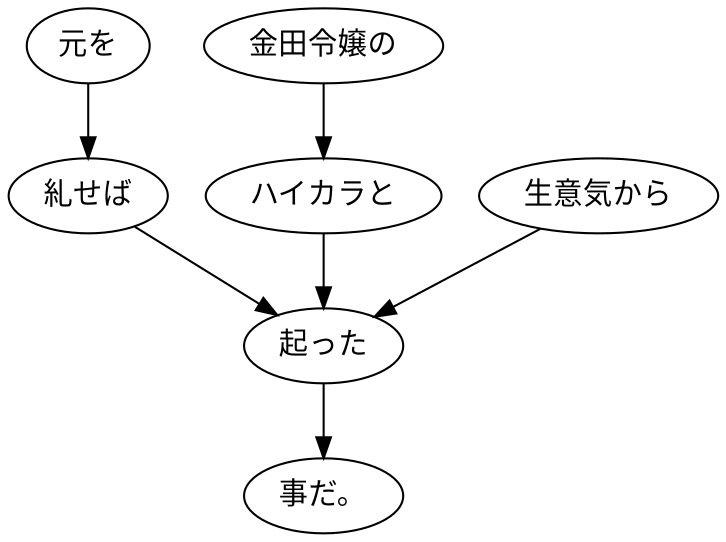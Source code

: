 digraph graph7496 {
	node0 [label="元を"];
	node1 [label="糺せば"];
	node2 [label="金田令嬢の"];
	node3 [label="ハイカラと"];
	node4 [label="生意気から"];
	node5 [label="起った"];
	node6 [label="事だ。"];
	node0 -> node1;
	node1 -> node5;
	node2 -> node3;
	node3 -> node5;
	node4 -> node5;
	node5 -> node6;
}
